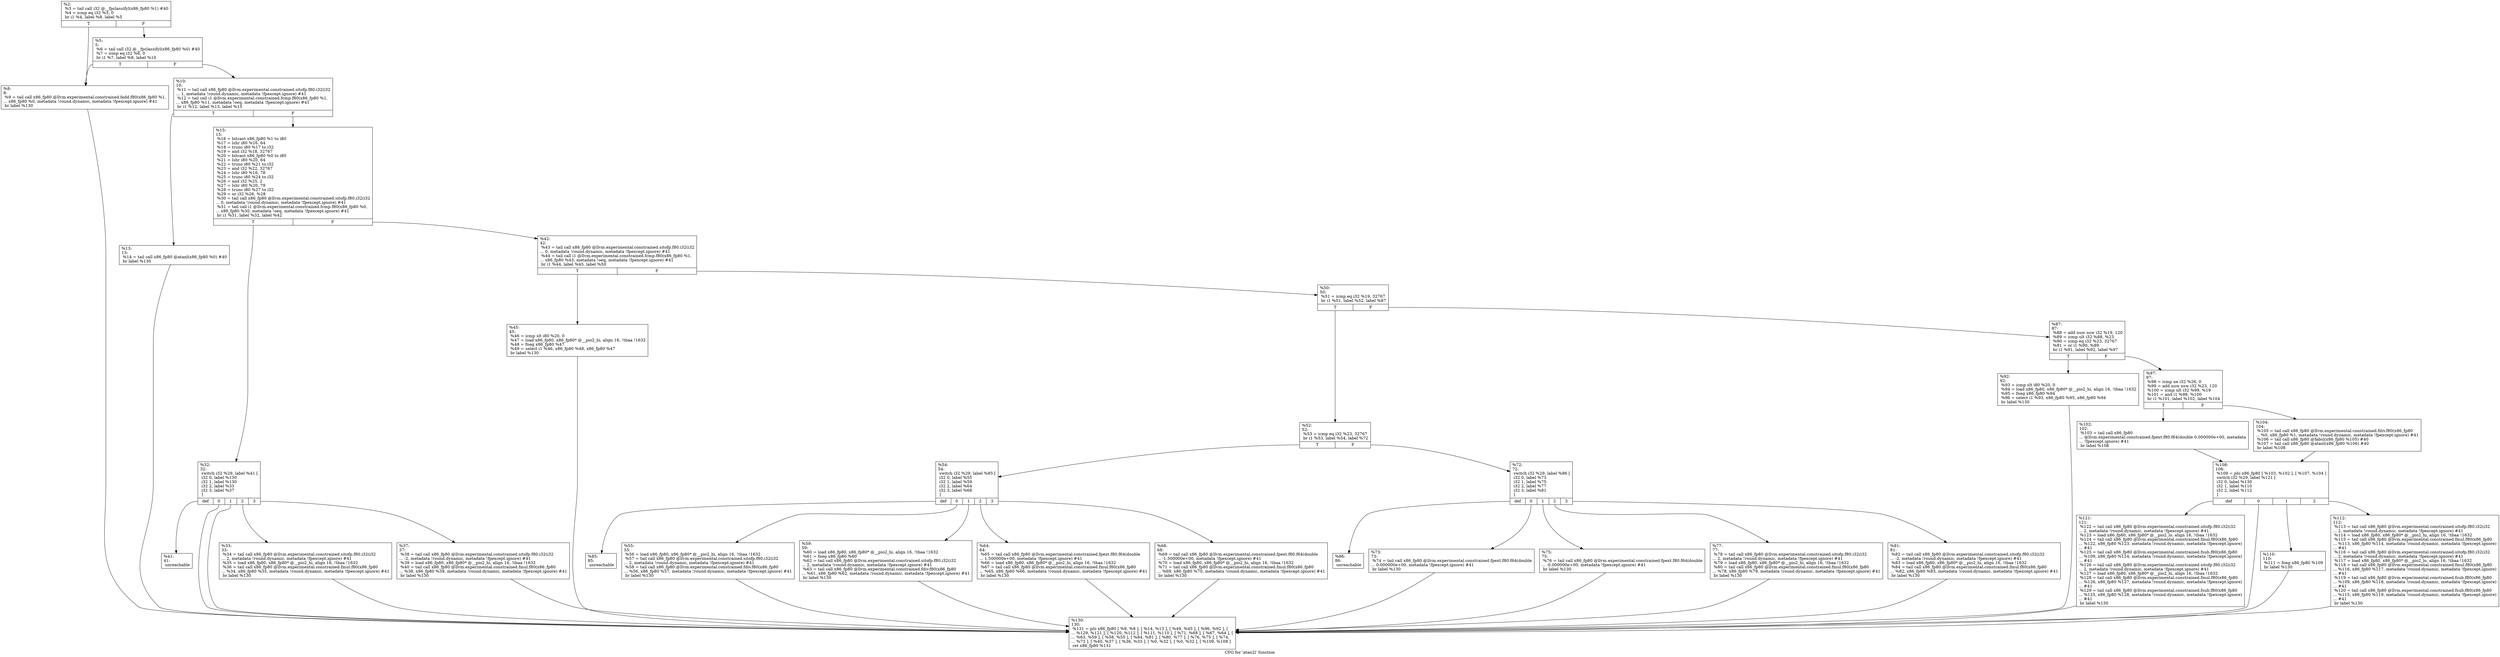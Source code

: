 digraph "CFG for 'atan2l' function" {
	label="CFG for 'atan2l' function";

	Node0x16c5370 [shape=record,label="{%2:\l  %3 = tail call i32 @__fpclassifyl(x86_fp80 %1) #40\l  %4 = icmp eq i32 %3, 0\l  br i1 %4, label %8, label %5\l|{<s0>T|<s1>F}}"];
	Node0x16c5370:s0 -> Node0x16c5470;
	Node0x16c5370:s1 -> Node0x16c5420;
	Node0x16c5420 [shape=record,label="{%5:\l5:                                                \l  %6 = tail call i32 @__fpclassifyl(x86_fp80 %0) #40\l  %7 = icmp eq i32 %6, 0\l  br i1 %7, label %8, label %10\l|{<s0>T|<s1>F}}"];
	Node0x16c5420:s0 -> Node0x16c5470;
	Node0x16c5420:s1 -> Node0x16c54c0;
	Node0x16c5470 [shape=record,label="{%8:\l8:                                                \l  %9 = tail call x86_fp80 @llvm.experimental.constrained.fadd.f80(x86_fp80 %1,\l... x86_fp80 %0, metadata !round.dynamic, metadata !fpexcept.ignore) #41\l  br label %130\l}"];
	Node0x16c5470 -> Node0x16c5ec0;
	Node0x16c54c0 [shape=record,label="{%10:\l10:                                               \l  %11 = tail call x86_fp80 @llvm.experimental.constrained.sitofp.f80.i32(i32\l... 1, metadata !round.dynamic, metadata !fpexcept.ignore) #41\l  %12 = tail call i1 @llvm.experimental.constrained.fcmp.f80(x86_fp80 %1,\l... x86_fp80 %11, metadata !oeq, metadata !fpexcept.ignore) #41\l  br i1 %12, label %13, label %15\l|{<s0>T|<s1>F}}"];
	Node0x16c54c0:s0 -> Node0x16c5510;
	Node0x16c54c0:s1 -> Node0x16c5560;
	Node0x16c5510 [shape=record,label="{%13:\l13:                                               \l  %14 = tail call x86_fp80 @atanl(x86_fp80 %0) #40\l  br label %130\l}"];
	Node0x16c5510 -> Node0x16c5ec0;
	Node0x16c5560 [shape=record,label="{%15:\l15:                                               \l  %16 = bitcast x86_fp80 %1 to i80\l  %17 = lshr i80 %16, 64\l  %18 = trunc i80 %17 to i32\l  %19 = and i32 %18, 32767\l  %20 = bitcast x86_fp80 %0 to i80\l  %21 = lshr i80 %20, 64\l  %22 = trunc i80 %21 to i32\l  %23 = and i32 %22, 32767\l  %24 = lshr i80 %16, 78\l  %25 = trunc i80 %24 to i32\l  %26 = and i32 %25, 2\l  %27 = lshr i80 %20, 79\l  %28 = trunc i80 %27 to i32\l  %29 = or i32 %26, %28\l  %30 = tail call x86_fp80 @llvm.experimental.constrained.sitofp.f80.i32(i32\l... 0, metadata !round.dynamic, metadata !fpexcept.ignore) #41\l  %31 = tail call i1 @llvm.experimental.constrained.fcmp.f80(x86_fp80 %0,\l... x86_fp80 %30, metadata !oeq, metadata !fpexcept.ignore) #41\l  br i1 %31, label %32, label %42\l|{<s0>T|<s1>F}}"];
	Node0x16c5560:s0 -> Node0x16c55b0;
	Node0x16c5560:s1 -> Node0x16c56f0;
	Node0x16c55b0 [shape=record,label="{%32:\l32:                                               \l  switch i32 %29, label %41 [\l    i32 0, label %130\l    i32 1, label %130\l    i32 2, label %33\l    i32 3, label %37\l  ]\l|{<s0>def|<s1>0|<s2>1|<s3>2|<s4>3}}"];
	Node0x16c55b0:s0 -> Node0x16c56a0;
	Node0x16c55b0:s1 -> Node0x16c5ec0;
	Node0x16c55b0:s2 -> Node0x16c5ec0;
	Node0x16c55b0:s3 -> Node0x16c5600;
	Node0x16c55b0:s4 -> Node0x16c5650;
	Node0x16c5600 [shape=record,label="{%33:\l33:                                               \l  %34 = tail call x86_fp80 @llvm.experimental.constrained.sitofp.f80.i32(i32\l... 2, metadata !round.dynamic, metadata !fpexcept.ignore) #41\l  %35 = load x86_fp80, x86_fp80* @__pio2_hi, align 16, !tbaa !1632\l  %36 = tail call x86_fp80 @llvm.experimental.constrained.fmul.f80(x86_fp80\l... %34, x86_fp80 %35, metadata !round.dynamic, metadata !fpexcept.ignore) #41\l  br label %130\l}"];
	Node0x16c5600 -> Node0x16c5ec0;
	Node0x16c5650 [shape=record,label="{%37:\l37:                                               \l  %38 = tail call x86_fp80 @llvm.experimental.constrained.sitofp.f80.i32(i32\l... -2, metadata !round.dynamic, metadata !fpexcept.ignore) #41\l  %39 = load x86_fp80, x86_fp80* @__pio2_hi, align 16, !tbaa !1632\l  %40 = tail call x86_fp80 @llvm.experimental.constrained.fmul.f80(x86_fp80\l... %38, x86_fp80 %39, metadata !round.dynamic, metadata !fpexcept.ignore) #41\l  br label %130\l}"];
	Node0x16c5650 -> Node0x16c5ec0;
	Node0x16c56a0 [shape=record,label="{%41:\l41:                                               \l  unreachable\l}"];
	Node0x16c56f0 [shape=record,label="{%42:\l42:                                               \l  %43 = tail call x86_fp80 @llvm.experimental.constrained.sitofp.f80.i32(i32\l... 0, metadata !round.dynamic, metadata !fpexcept.ignore) #41\l  %44 = tail call i1 @llvm.experimental.constrained.fcmp.f80(x86_fp80 %1,\l... x86_fp80 %43, metadata !oeq, metadata !fpexcept.ignore) #41\l  br i1 %44, label %45, label %50\l|{<s0>T|<s1>F}}"];
	Node0x16c56f0:s0 -> Node0x16c5740;
	Node0x16c56f0:s1 -> Node0x16c5790;
	Node0x16c5740 [shape=record,label="{%45:\l45:                                               \l  %46 = icmp slt i80 %20, 0\l  %47 = load x86_fp80, x86_fp80* @__pio2_hi, align 16, !tbaa !1632\l  %48 = fneg x86_fp80 %47\l  %49 = select i1 %46, x86_fp80 %48, x86_fp80 %47\l  br label %130\l}"];
	Node0x16c5740 -> Node0x16c5ec0;
	Node0x16c5790 [shape=record,label="{%50:\l50:                                               \l  %51 = icmp eq i32 %19, 32767\l  br i1 %51, label %52, label %87\l|{<s0>T|<s1>F}}"];
	Node0x16c5790:s0 -> Node0x16c57e0;
	Node0x16c5790:s1 -> Node0x16c5bf0;
	Node0x16c57e0 [shape=record,label="{%52:\l52:                                               \l  %53 = icmp eq i32 %23, 32767\l  br i1 %53, label %54, label %72\l|{<s0>T|<s1>F}}"];
	Node0x16c57e0:s0 -> Node0x16c5830;
	Node0x16c57e0:s1 -> Node0x16c59c0;
	Node0x16c5830 [shape=record,label="{%54:\l54:                                               \l  switch i32 %29, label %85 [\l    i32 0, label %55\l    i32 1, label %59\l    i32 2, label %64\l    i32 3, label %68\l  ]\l|{<s0>def|<s1>0|<s2>1|<s3>2|<s4>3}}"];
	Node0x16c5830:s0 -> Node0x16c5b50;
	Node0x16c5830:s1 -> Node0x16c5880;
	Node0x16c5830:s2 -> Node0x16c58d0;
	Node0x16c5830:s3 -> Node0x16c5920;
	Node0x16c5830:s4 -> Node0x16c5970;
	Node0x16c5880 [shape=record,label="{%55:\l55:                                               \l  %56 = load x86_fp80, x86_fp80* @__pio2_hi, align 16, !tbaa !1632\l  %57 = tail call x86_fp80 @llvm.experimental.constrained.sitofp.f80.i32(i32\l... 2, metadata !round.dynamic, metadata !fpexcept.ignore) #41\l  %58 = tail call x86_fp80 @llvm.experimental.constrained.fdiv.f80(x86_fp80\l... %56, x86_fp80 %57, metadata !round.dynamic, metadata !fpexcept.ignore) #41\l  br label %130\l}"];
	Node0x16c5880 -> Node0x16c5ec0;
	Node0x16c58d0 [shape=record,label="{%59:\l59:                                               \l  %60 = load x86_fp80, x86_fp80* @__pio2_hi, align 16, !tbaa !1632\l  %61 = fneg x86_fp80 %60\l  %62 = tail call x86_fp80 @llvm.experimental.constrained.sitofp.f80.i32(i32\l... 2, metadata !round.dynamic, metadata !fpexcept.ignore) #41\l  %63 = tail call x86_fp80 @llvm.experimental.constrained.fdiv.f80(x86_fp80\l... %61, x86_fp80 %62, metadata !round.dynamic, metadata !fpexcept.ignore) #41\l  br label %130\l}"];
	Node0x16c58d0 -> Node0x16c5ec0;
	Node0x16c5920 [shape=record,label="{%64:\l64:                                               \l  %65 = tail call x86_fp80 @llvm.experimental.constrained.fpext.f80.f64(double\l... 1.500000e+00, metadata !fpexcept.ignore) #41\l  %66 = load x86_fp80, x86_fp80* @__pio2_hi, align 16, !tbaa !1632\l  %67 = tail call x86_fp80 @llvm.experimental.constrained.fmul.f80(x86_fp80\l... %65, x86_fp80 %66, metadata !round.dynamic, metadata !fpexcept.ignore) #41\l  br label %130\l}"];
	Node0x16c5920 -> Node0x16c5ec0;
	Node0x16c5970 [shape=record,label="{%68:\l68:                                               \l  %69 = tail call x86_fp80 @llvm.experimental.constrained.fpext.f80.f64(double\l... -1.500000e+00, metadata !fpexcept.ignore) #41\l  %70 = load x86_fp80, x86_fp80* @__pio2_hi, align 16, !tbaa !1632\l  %71 = tail call x86_fp80 @llvm.experimental.constrained.fmul.f80(x86_fp80\l... %69, x86_fp80 %70, metadata !round.dynamic, metadata !fpexcept.ignore) #41\l  br label %130\l}"];
	Node0x16c5970 -> Node0x16c5ec0;
	Node0x16c59c0 [shape=record,label="{%72:\l72:                                               \l  switch i32 %29, label %86 [\l    i32 0, label %73\l    i32 1, label %75\l    i32 2, label %77\l    i32 3, label %81\l  ]\l|{<s0>def|<s1>0|<s2>1|<s3>2|<s4>3}}"];
	Node0x16c59c0:s0 -> Node0x16c5ba0;
	Node0x16c59c0:s1 -> Node0x16c5a10;
	Node0x16c59c0:s2 -> Node0x16c5a60;
	Node0x16c59c0:s3 -> Node0x16c5ab0;
	Node0x16c59c0:s4 -> Node0x16c5b00;
	Node0x16c5a10 [shape=record,label="{%73:\l73:                                               \l  %74 = tail call x86_fp80 @llvm.experimental.constrained.fpext.f80.f64(double\l... 0.000000e+00, metadata !fpexcept.ignore) #41\l  br label %130\l}"];
	Node0x16c5a10 -> Node0x16c5ec0;
	Node0x16c5a60 [shape=record,label="{%75:\l75:                                               \l  %76 = tail call x86_fp80 @llvm.experimental.constrained.fpext.f80.f64(double\l... -0.000000e+00, metadata !fpexcept.ignore) #41\l  br label %130\l}"];
	Node0x16c5a60 -> Node0x16c5ec0;
	Node0x16c5ab0 [shape=record,label="{%77:\l77:                                               \l  %78 = tail call x86_fp80 @llvm.experimental.constrained.sitofp.f80.i32(i32\l... 2, metadata !round.dynamic, metadata !fpexcept.ignore) #41\l  %79 = load x86_fp80, x86_fp80* @__pio2_hi, align 16, !tbaa !1632\l  %80 = tail call x86_fp80 @llvm.experimental.constrained.fmul.f80(x86_fp80\l... %78, x86_fp80 %79, metadata !round.dynamic, metadata !fpexcept.ignore) #41\l  br label %130\l}"];
	Node0x16c5ab0 -> Node0x16c5ec0;
	Node0x16c5b00 [shape=record,label="{%81:\l81:                                               \l  %82 = tail call x86_fp80 @llvm.experimental.constrained.sitofp.f80.i32(i32\l... -2, metadata !round.dynamic, metadata !fpexcept.ignore) #41\l  %83 = load x86_fp80, x86_fp80* @__pio2_hi, align 16, !tbaa !1632\l  %84 = tail call x86_fp80 @llvm.experimental.constrained.fmul.f80(x86_fp80\l... %82, x86_fp80 %83, metadata !round.dynamic, metadata !fpexcept.ignore) #41\l  br label %130\l}"];
	Node0x16c5b00 -> Node0x16c5ec0;
	Node0x16c5b50 [shape=record,label="{%85:\l85:                                               \l  unreachable\l}"];
	Node0x16c5ba0 [shape=record,label="{%86:\l86:                                               \l  unreachable\l}"];
	Node0x16c5bf0 [shape=record,label="{%87:\l87:                                               \l  %88 = add nuw nsw i32 %19, 120\l  %89 = icmp ult i32 %88, %23\l  %90 = icmp eq i32 %23, 32767\l  %91 = or i1 %90, %89\l  br i1 %91, label %92, label %97\l|{<s0>T|<s1>F}}"];
	Node0x16c5bf0:s0 -> Node0x16c5c40;
	Node0x16c5bf0:s1 -> Node0x16c5c90;
	Node0x16c5c40 [shape=record,label="{%92:\l92:                                               \l  %93 = icmp slt i80 %20, 0\l  %94 = load x86_fp80, x86_fp80* @__pio2_hi, align 16, !tbaa !1632\l  %95 = fneg x86_fp80 %94\l  %96 = select i1 %93, x86_fp80 %95, x86_fp80 %94\l  br label %130\l}"];
	Node0x16c5c40 -> Node0x16c5ec0;
	Node0x16c5c90 [shape=record,label="{%97:\l97:                                               \l  %98 = icmp ne i32 %26, 0\l  %99 = add nuw nsw i32 %23, 120\l  %100 = icmp ult i32 %99, %19\l  %101 = and i1 %98, %100\l  br i1 %101, label %102, label %104\l|{<s0>T|<s1>F}}"];
	Node0x16c5c90:s0 -> Node0x16c5ce0;
	Node0x16c5c90:s1 -> Node0x16c5d30;
	Node0x16c5ce0 [shape=record,label="{%102:\l102:                                              \l  %103 = tail call x86_fp80\l... @llvm.experimental.constrained.fpext.f80.f64(double 0.000000e+00, metadata\l... !fpexcept.ignore) #41\l  br label %108\l}"];
	Node0x16c5ce0 -> Node0x16c5d80;
	Node0x16c5d30 [shape=record,label="{%104:\l104:                                              \l  %105 = tail call x86_fp80 @llvm.experimental.constrained.fdiv.f80(x86_fp80\l... %0, x86_fp80 %1, metadata !round.dynamic, metadata !fpexcept.ignore) #41\l  %106 = tail call x86_fp80 @fabsl(x86_fp80 %105) #40\l  %107 = tail call x86_fp80 @atanl(x86_fp80 %106) #40\l  br label %108\l}"];
	Node0x16c5d30 -> Node0x16c5d80;
	Node0x16c5d80 [shape=record,label="{%108:\l108:                                              \l  %109 = phi x86_fp80 [ %103, %102 ], [ %107, %104 ]\l  switch i32 %29, label %121 [\l    i32 0, label %130\l    i32 1, label %110\l    i32 2, label %112\l  ]\l|{<s0>def|<s1>0|<s2>1|<s3>2}}"];
	Node0x16c5d80:s0 -> Node0x16c5e70;
	Node0x16c5d80:s1 -> Node0x16c5ec0;
	Node0x16c5d80:s2 -> Node0x16c5dd0;
	Node0x16c5d80:s3 -> Node0x16c5e20;
	Node0x16c5dd0 [shape=record,label="{%110:\l110:                                              \l  %111 = fneg x86_fp80 %109\l  br label %130\l}"];
	Node0x16c5dd0 -> Node0x16c5ec0;
	Node0x16c5e20 [shape=record,label="{%112:\l112:                                              \l  %113 = tail call x86_fp80 @llvm.experimental.constrained.sitofp.f80.i32(i32\l... 2, metadata !round.dynamic, metadata !fpexcept.ignore) #41\l  %114 = load x86_fp80, x86_fp80* @__pio2_hi, align 16, !tbaa !1632\l  %115 = tail call x86_fp80 @llvm.experimental.constrained.fmul.f80(x86_fp80\l... %113, x86_fp80 %114, metadata !round.dynamic, metadata !fpexcept.ignore)\l... #41\l  %116 = tail call x86_fp80 @llvm.experimental.constrained.sitofp.f80.i32(i32\l... 2, metadata !round.dynamic, metadata !fpexcept.ignore) #41\l  %117 = load x86_fp80, x86_fp80* @__pio2_lo, align 16, !tbaa !1632\l  %118 = tail call x86_fp80 @llvm.experimental.constrained.fmul.f80(x86_fp80\l... %116, x86_fp80 %117, metadata !round.dynamic, metadata !fpexcept.ignore)\l... #41\l  %119 = tail call x86_fp80 @llvm.experimental.constrained.fsub.f80(x86_fp80\l... %109, x86_fp80 %118, metadata !round.dynamic, metadata !fpexcept.ignore)\l... #41\l  %120 = tail call x86_fp80 @llvm.experimental.constrained.fsub.f80(x86_fp80\l... %115, x86_fp80 %119, metadata !round.dynamic, metadata !fpexcept.ignore)\l... #41\l  br label %130\l}"];
	Node0x16c5e20 -> Node0x16c5ec0;
	Node0x16c5e70 [shape=record,label="{%121:\l121:                                              \l  %122 = tail call x86_fp80 @llvm.experimental.constrained.sitofp.f80.i32(i32\l... 2, metadata !round.dynamic, metadata !fpexcept.ignore) #41\l  %123 = load x86_fp80, x86_fp80* @__pio2_lo, align 16, !tbaa !1632\l  %124 = tail call x86_fp80 @llvm.experimental.constrained.fmul.f80(x86_fp80\l... %122, x86_fp80 %123, metadata !round.dynamic, metadata !fpexcept.ignore)\l... #41\l  %125 = tail call x86_fp80 @llvm.experimental.constrained.fsub.f80(x86_fp80\l... %109, x86_fp80 %124, metadata !round.dynamic, metadata !fpexcept.ignore)\l... #41\l  %126 = tail call x86_fp80 @llvm.experimental.constrained.sitofp.f80.i32(i32\l... 2, metadata !round.dynamic, metadata !fpexcept.ignore) #41\l  %127 = load x86_fp80, x86_fp80* @__pio2_hi, align 16, !tbaa !1632\l  %128 = tail call x86_fp80 @llvm.experimental.constrained.fmul.f80(x86_fp80\l... %126, x86_fp80 %127, metadata !round.dynamic, metadata !fpexcept.ignore)\l... #41\l  %129 = tail call x86_fp80 @llvm.experimental.constrained.fsub.f80(x86_fp80\l... %125, x86_fp80 %128, metadata !round.dynamic, metadata !fpexcept.ignore)\l... #41\l  br label %130\l}"];
	Node0x16c5e70 -> Node0x16c5ec0;
	Node0x16c5ec0 [shape=record,label="{%130:\l130:                                              \l  %131 = phi x86_fp80 [ %9, %8 ], [ %14, %13 ], [ %49, %45 ], [ %96, %92 ], [\l... %129, %121 ], [ %120, %112 ], [ %111, %110 ], [ %71, %68 ], [ %67, %64 ], [\l... %63, %59 ], [ %58, %55 ], [ %84, %81 ], [ %80, %77 ], [ %76, %75 ], [ %74,\l... %73 ], [ %40, %37 ], [ %36, %33 ], [ %0, %32 ], [ %0, %32 ], [ %109, %108 ]\l  ret x86_fp80 %131\l}"];
}
